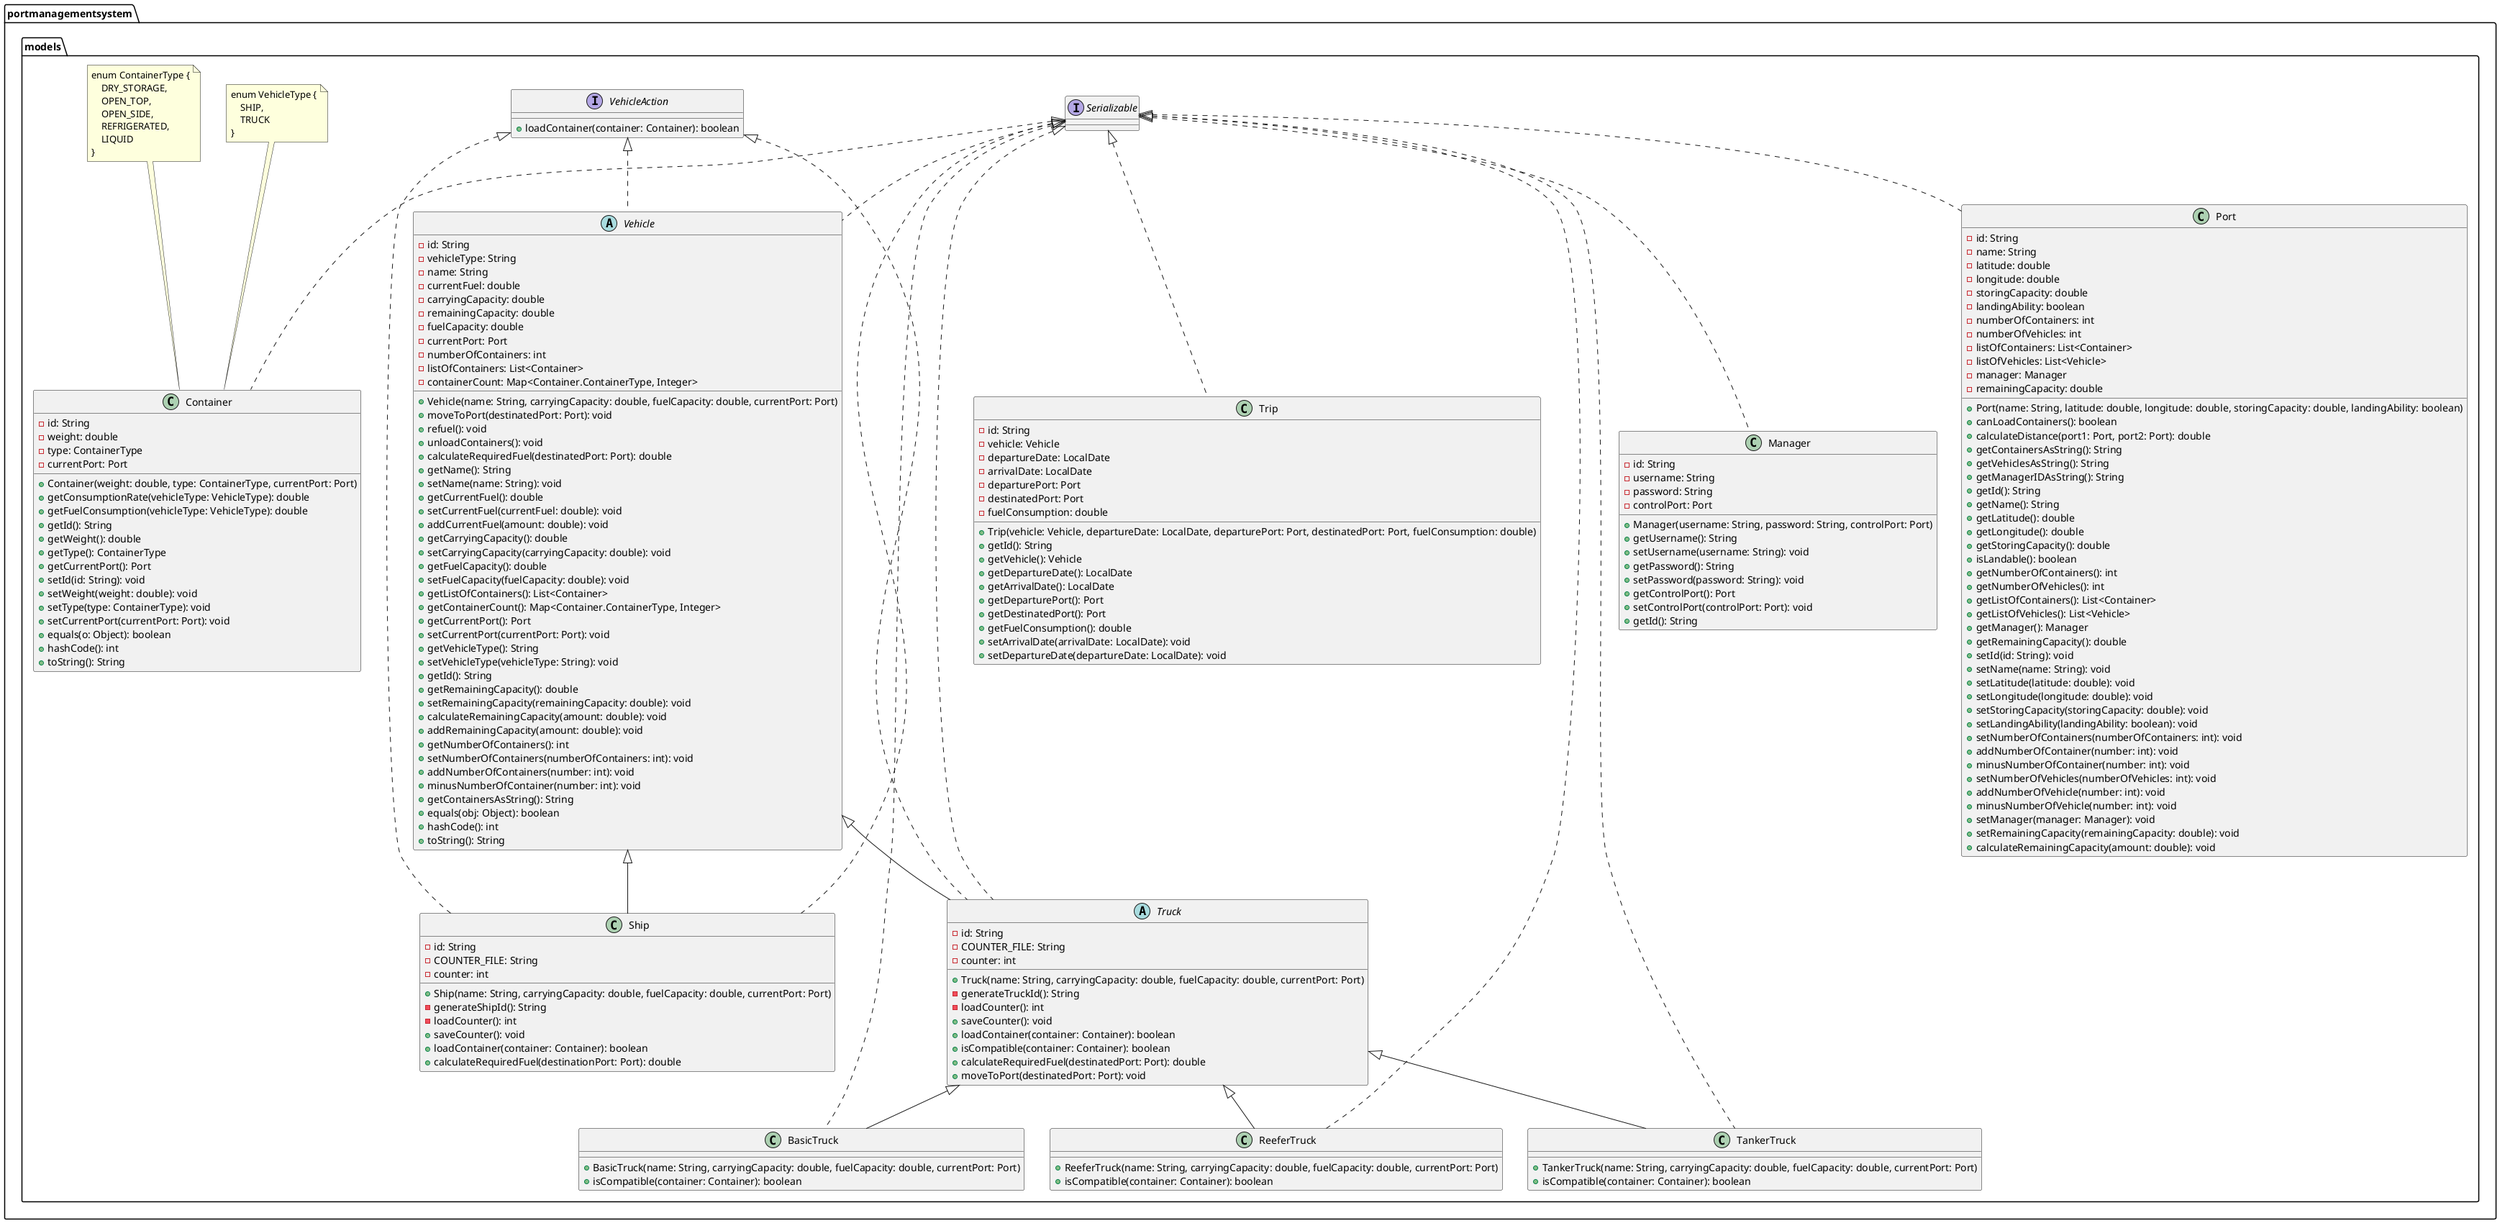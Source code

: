 @startuml CombinedDiagram

package portmanagementsystem.models {
    class Port implements Serializable{
        - id: String
                - name: String
                - latitude: double
                - longitude: double
                - storingCapacity: double
                - landingAbility: boolean
                - numberOfContainers: int
                - numberOfVehicles: int
                - listOfContainers: List<Container>
                - listOfVehicles: List<Vehicle>
                - manager: Manager
                - remainingCapacity: double
                + Port(name: String, latitude: double, longitude: double, storingCapacity: double, landingAbility: boolean)
                + canLoadContainers(): boolean
                + calculateDistance(port1: Port, port2: Port): double
                + getContainersAsString(): String
                + getVehiclesAsString(): String
                + getManagerIDAsString(): String
                + getId(): String
                + getName(): String
                + getLatitude(): double
                + getLongitude(): double
                + getStoringCapacity(): double
                + isLandable(): boolean
                + getNumberOfContainers(): int
                + getNumberOfVehicles(): int
                + getListOfContainers(): List<Container>
                + getListOfVehicles(): List<Vehicle>
                + getManager(): Manager
                + getRemainingCapacity(): double
                + setId(id: String): void
                + setName(name: String): void
                + setLatitude(latitude: double): void
                + setLongitude(longitude: double): void
                + setStoringCapacity(storingCapacity: double): void
                + setLandingAbility(landingAbility: boolean): void
                + setNumberOfContainers(numberOfContainers: int): void
                + addNumberOfContainer(number: int): void
                + minusNumberOfContainer(number: int): void
                + setNumberOfVehicles(numberOfVehicles: int): void
                + addNumberOfVehicle(number: int): void
                + minusNumberOfVehicle(number: int): void
                + setManager(manager: Manager): void
                + setRemainingCapacity(remainingCapacity: double): void
                + calculateRemainingCapacity(amount: double): void
    }

    class Container implements Serializable{
        - id: String
        - weight: double
        - type: ContainerType
        - currentPort: Port
        + Container(weight: double, type: ContainerType, currentPort: Port)
        + getConsumptionRate(vehicleType: VehicleType): double
        + getFuelConsumption(vehicleType: VehicleType): double
        + getId(): String
        + getWeight(): double
        + getType(): ContainerType
        + getCurrentPort(): Port
        + setId(id: String): void
        + setWeight(weight: double): void
        + setType(type: ContainerType): void
        + setCurrentPort(currentPort: Port): void
        + equals(o: Object): boolean
        + hashCode(): int
        + toString(): String
    }

    note top of Container
    enum ContainerType {
        DRY_STORAGE,
        OPEN_TOP,
        OPEN_SIDE,
        REFRIGERATED,
        LIQUID
    }
    end note

    note top of Container
    enum VehicleType {
        SHIP,
        TRUCK
    }
    end note



abstract class Vehicle implements Serializable, VehicleAction{
        - id: String
        - vehicleType: String
        - name: String
        - currentFuel: double
        - carryingCapacity: double
        - remainingCapacity: double
        - fuelCapacity: double
        - currentPort: Port
        - numberOfContainers: int
        - listOfContainers: List<Container>
        - containerCount: Map<Container.ContainerType, Integer>
        + Vehicle(name: String, carryingCapacity: double, fuelCapacity: double, currentPort: Port)
        + moveToPort(destinatedPort: Port): void
        + refuel(): void
        + unloadContainers(): void
        + calculateRequiredFuel(destinatedPort: Port): double
        + getName(): String
        + setName(name: String): void
        + getCurrentFuel(): double
        + setCurrentFuel(currentFuel: double): void
        + addCurrentFuel(amount: double): void
        + getCarryingCapacity(): double
        + setCarryingCapacity(carryingCapacity: double): void
        + getFuelCapacity(): double
        + setFuelCapacity(fuelCapacity: double): void
        + getListOfContainers(): List<Container>
        + getContainerCount(): Map<Container.ContainerType, Integer>
        + getCurrentPort(): Port
        + setCurrentPort(currentPort: Port): void
        + getVehicleType(): String
        + setVehicleType(vehicleType: String): void
        + getId(): String
        + getRemainingCapacity(): double
        + setRemainingCapacity(remainingCapacity: double): void
        + calculateRemainingCapacity(amount: double): void
        + addRemainingCapacity(amount: double): void
        + getNumberOfContainers(): int
        + setNumberOfContainers(numberOfContainers: int): void
        + addNumberOfContainers(number: int): void
        + minusNumberOfContainer(number: int): void
        + getContainersAsString(): String
        + equals(obj: Object): boolean
        + hashCode(): int
        + toString(): String
    }

    class Ship extends Vehicle implements VehicleAction, Serializable {
        - id: String
        - COUNTER_FILE: String
        - counter: int
        + Ship(name: String, carryingCapacity: double, fuelCapacity: double, currentPort: Port)
        - generateShipId(): String
        - loadCounter(): int
        + saveCounter(): void
        + loadContainer(container: Container): boolean
        + calculateRequiredFuel(destinationPort: Port): double
    }

    abstract class Truck extends Vehicle implements Serializable, VehicleAction {
        - id: String
        - COUNTER_FILE: String
        - counter: int
        + Truck(name: String, carryingCapacity: double, fuelCapacity: double, currentPort: Port)
        - generateTruckId(): String
        - loadCounter(): int
        + saveCounter(): void
        + loadContainer(container: Container): boolean
        + isCompatible(container: Container): boolean
        + calculateRequiredFuel(destinatedPort: Port): double
        + moveToPort(destinatedPort: Port): void
    }

    class BasicTruck extends Truck implements Serializable {
        + BasicTruck(name: String, carryingCapacity: double, fuelCapacity: double, currentPort: Port)
        + isCompatible(container: Container): boolean
    }

    class ReeferTruck extends Truck implements Serializable {
        + ReeferTruck(name: String, carryingCapacity: double, fuelCapacity: double, currentPort: Port)
        + isCompatible(container: Container): boolean
    }

    class TankerTruck extends Truck implements Serializable {
        + TankerTruck(name: String, carryingCapacity: double, fuelCapacity: double, currentPort: Port)
        + isCompatible(container: Container): boolean
    }

    class Trip implements Serializable {
        - id: String
        - vehicle: Vehicle
        - departureDate: LocalDate
        - arrivalDate: LocalDate
        - departurePort: Port
        - destinatedPort: Port
        - fuelConsumption: double
        + Trip(vehicle: Vehicle, departureDate: LocalDate, departurePort: Port, destinatedPort: Port, fuelConsumption: double)
        + getId(): String
        + getVehicle(): Vehicle
        + getDepartureDate(): LocalDate
        + getArrivalDate(): LocalDate
        + getDeparturePort(): Port
        + getDestinatedPort(): Port
        + getFuelConsumption(): double
        + setArrivalDate(arrivalDate: LocalDate): void
        + setDepartureDate(departureDate: LocalDate): void
    }


    class Manager implements Serializable {
        - id: String
        - username: String
        - password: String
        - controlPort: Port
        + Manager(username: String, password: String, controlPort: Port)
        + getUsername(): String
        + setUsername(username: String): void
        + getPassword(): String
        + setPassword(password: String): void
        + getControlPort(): Port
        + setControlPort(controlPort: Port): void
        + getId(): String
    }

    interface VehicleAction {
      +loadContainer(container: Container): boolean
    }
}

@enduml
